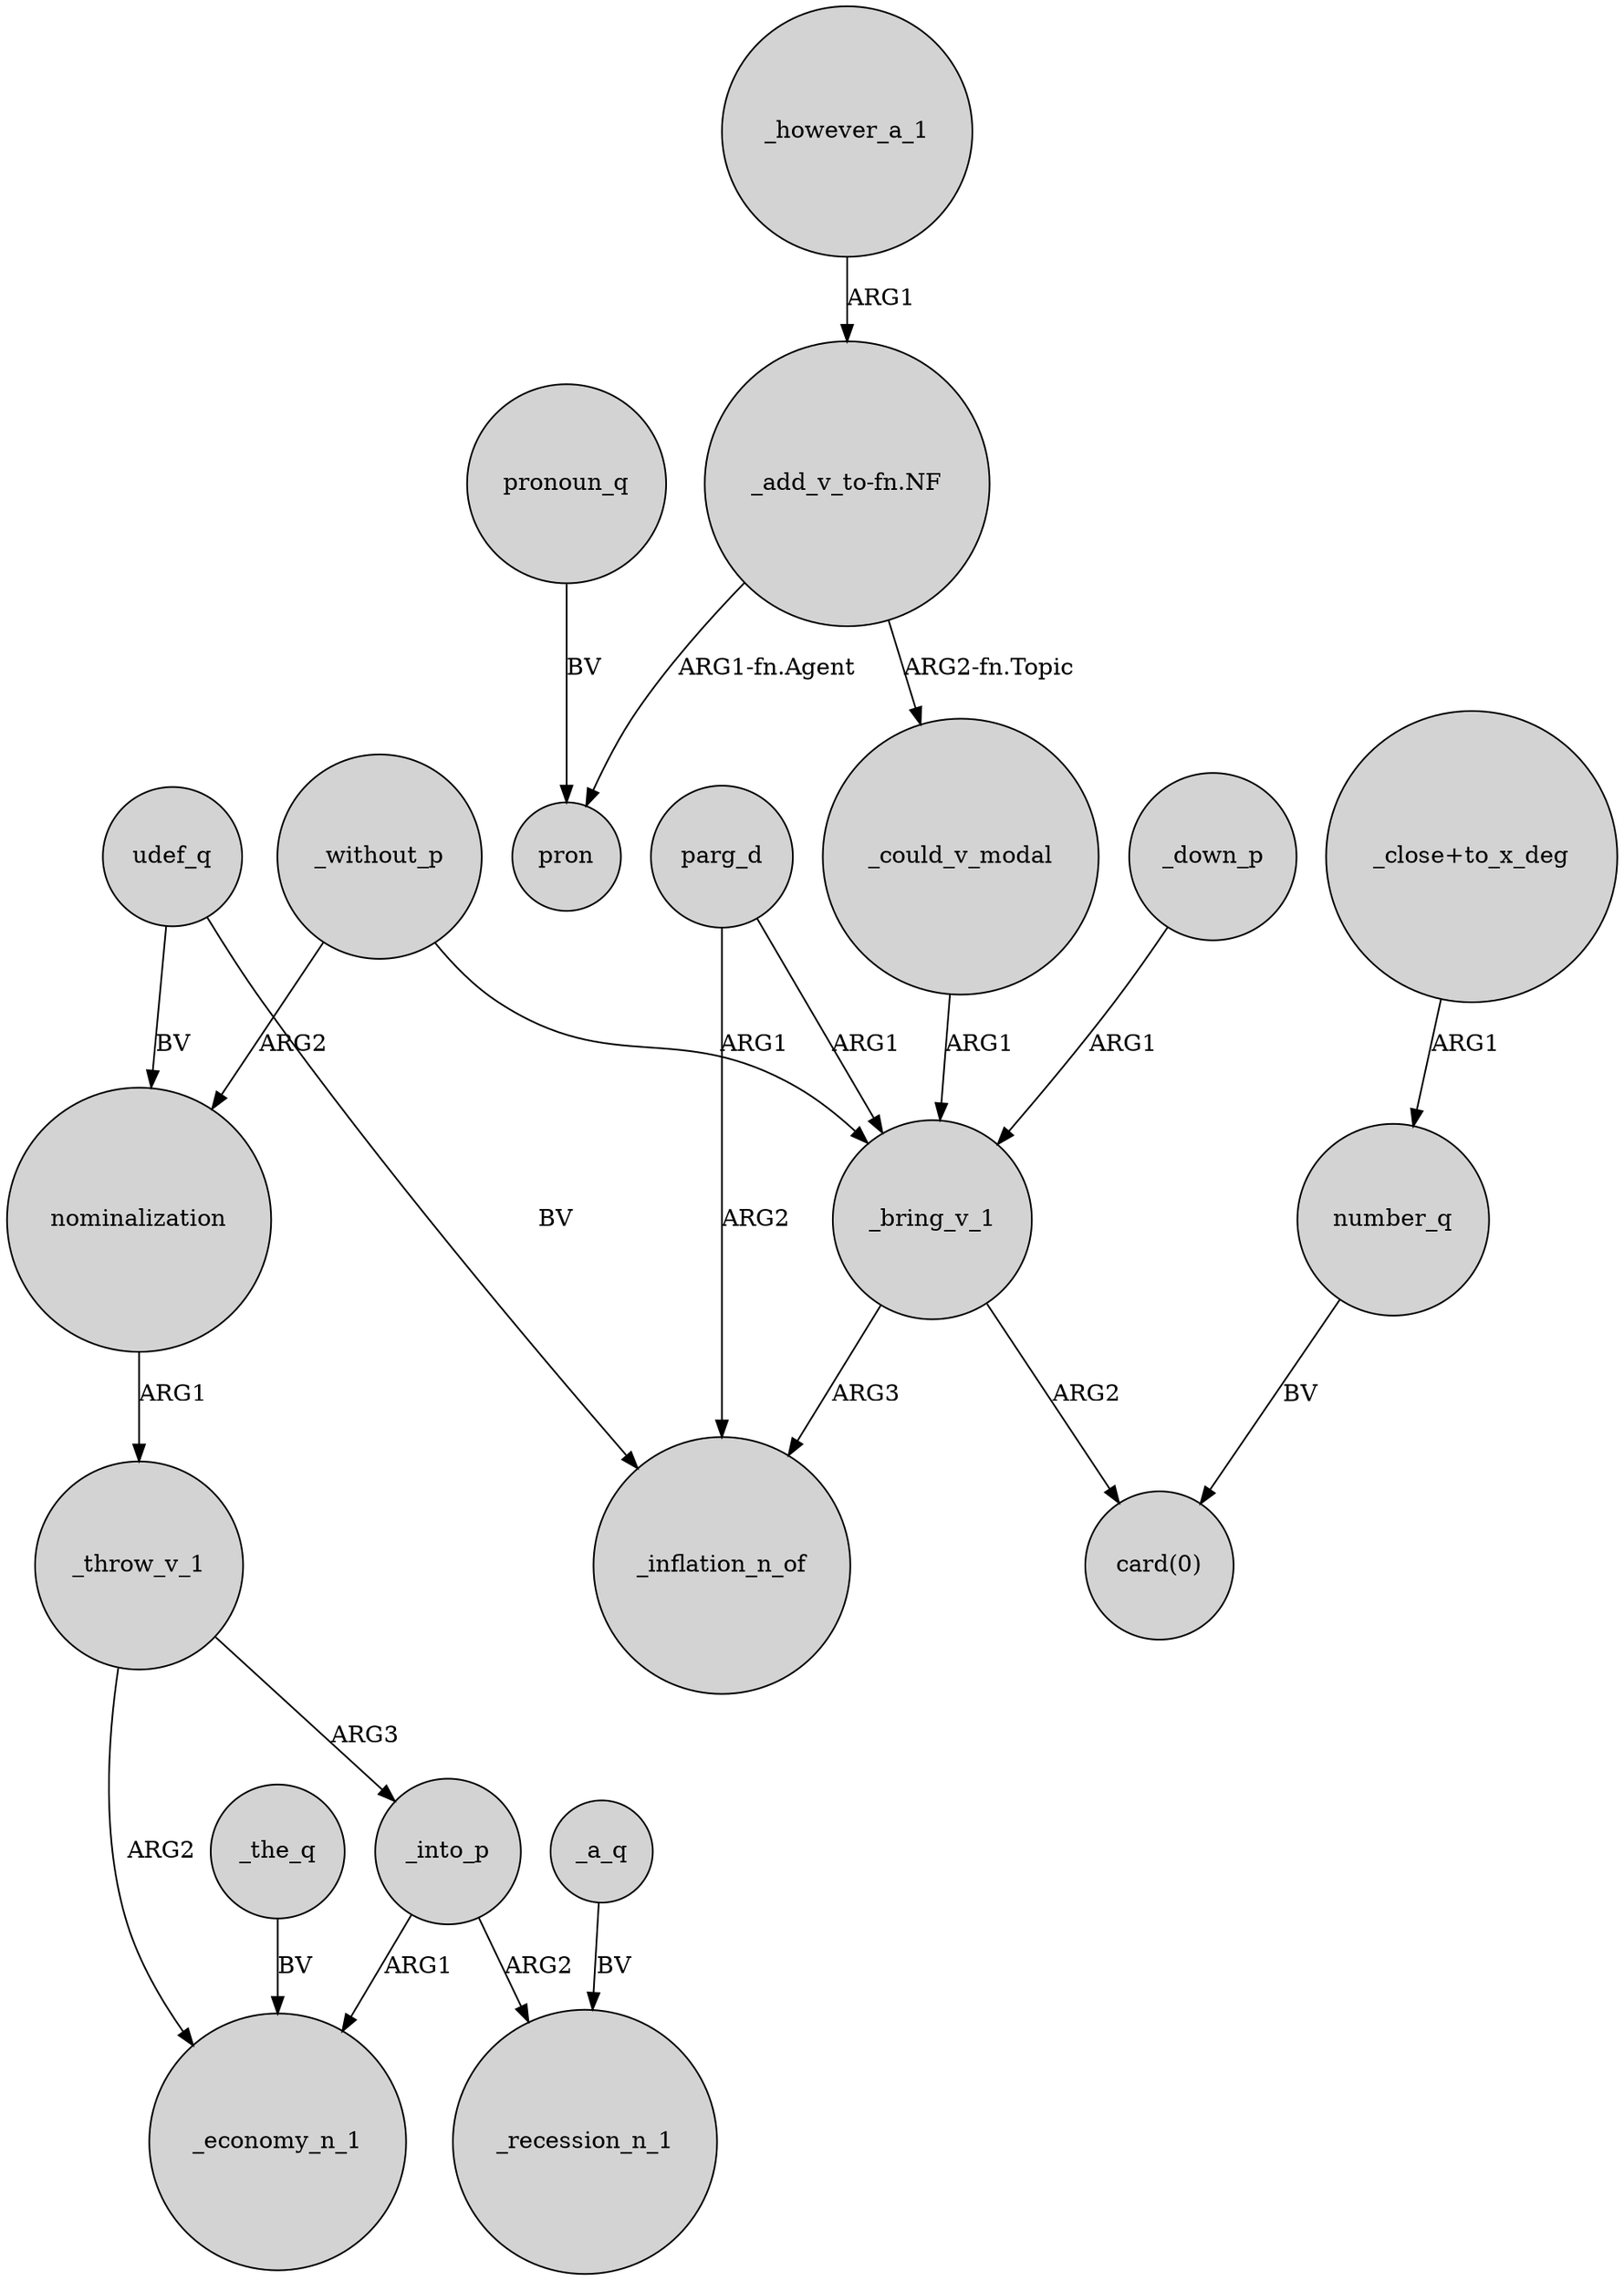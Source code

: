 digraph {
	node [shape=circle style=filled]
	_throw_v_1 -> _economy_n_1 [label=ARG2]
	udef_q -> _inflation_n_of [label=BV]
	_without_p -> _bring_v_1 [label=ARG1]
	nominalization -> _throw_v_1 [label=ARG1]
	_down_p -> _bring_v_1 [label=ARG1]
	_could_v_modal -> _bring_v_1 [label=ARG1]
	_the_q -> _economy_n_1 [label=BV]
	parg_d -> _bring_v_1 [label=ARG1]
	number_q -> "card(0)" [label=BV]
	pronoun_q -> pron [label=BV]
	_into_p -> _economy_n_1 [label=ARG1]
	_into_p -> _recession_n_1 [label=ARG2]
	"_add_v_to-fn.NF" -> _could_v_modal [label="ARG2-fn.Topic"]
	udef_q -> nominalization [label=BV]
	_bring_v_1 -> "card(0)" [label=ARG2]
	"_add_v_to-fn.NF" -> pron [label="ARG1-fn.Agent"]
	_without_p -> nominalization [label=ARG2]
	_a_q -> _recession_n_1 [label=BV]
	_throw_v_1 -> _into_p [label=ARG3]
	_bring_v_1 -> _inflation_n_of [label=ARG3]
	_however_a_1 -> "_add_v_to-fn.NF" [label=ARG1]
	parg_d -> _inflation_n_of [label=ARG2]
	"_close+to_x_deg" -> number_q [label=ARG1]
}

